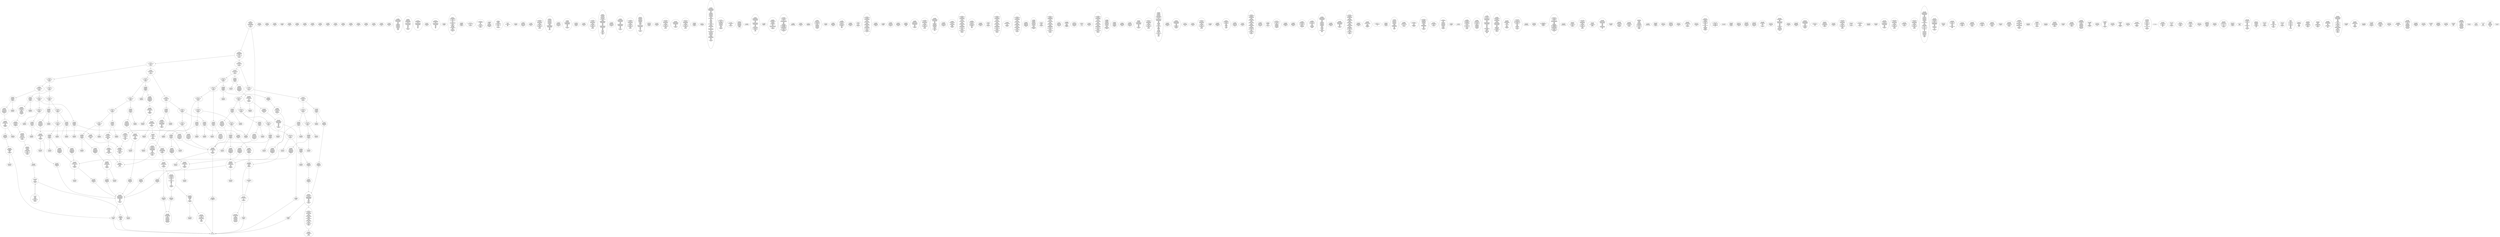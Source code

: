 /* Generated by GvGen v.1.0 (https://www.github.com/stricaud/gvgen) */

digraph G {
compound=true;
   node1 [label="[anywhere]"];
   node2 [label="# 0x0
PUSHX Data
PUSHX Data
MSTORE
PUSHX LogicData
CALLDATASIZE
LT
PUSHX Data
JUMPI
"];
   node3 [label="# 0xd
PUSHX Data
CALLDATALOAD
PUSHX BitData
SHR
PUSHX LogicData
GT
PUSHX Data
JUMPI
"];
   node4 [label="# 0x1e
PUSHX LogicData
GT
PUSHX Data
JUMPI
"];
   node5 [label="# 0x29
PUSHX LogicData
GT
PUSHX Data
JUMPI
"];
   node6 [label="# 0x34
PUSHX LogicData
EQ
PUSHX Data
JUMPI
"];
   node7 [label="# 0x3f
PUSHX LogicData
EQ
PUSHX Data
JUMPI
"];
   node8 [label="# 0x4a
PUSHX LogicData
EQ
PUSHX Data
JUMPI
"];
   node9 [label="# 0x55
PUSHX LogicData
EQ
PUSHX Data
JUMPI
"];
   node10 [label="# 0x60
PUSHX Data
REVERT
"];
   node11 [label="# 0x64
JUMPDEST
PUSHX LogicData
EQ
PUSHX Data
JUMPI
"];
   node12 [label="# 0x70
PUSHX LogicData
EQ
PUSHX Data
JUMPI
"];
   node13 [label="# 0x7b
PUSHX LogicData
EQ
PUSHX Data
JUMPI
"];
   node14 [label="# 0x86
PUSHX Data
REVERT
"];
   node15 [label="# 0x8a
JUMPDEST
PUSHX LogicData
GT
PUSHX Data
JUMPI
"];
   node16 [label="# 0x96
PUSHX LogicData
EQ
PUSHX Data
JUMPI
"];
   node17 [label="# 0xa1
PUSHX LogicData
EQ
PUSHX Data
JUMPI
"];
   node18 [label="# 0xac
PUSHX LogicData
EQ
PUSHX Data
JUMPI
"];
   node19 [label="# 0xb7
PUSHX LogicData
EQ
PUSHX Data
JUMPI
"];
   node20 [label="# 0xc2
PUSHX Data
REVERT
"];
   node21 [label="# 0xc6
JUMPDEST
PUSHX LogicData
EQ
PUSHX Data
JUMPI
"];
   node22 [label="# 0xd2
PUSHX LogicData
EQ
PUSHX Data
JUMPI
"];
   node23 [label="# 0xdd
PUSHX LogicData
EQ
PUSHX Data
JUMPI
"];
   node24 [label="# 0xe8
PUSHX Data
REVERT
"];
   node25 [label="# 0xec
JUMPDEST
PUSHX LogicData
GT
PUSHX Data
JUMPI
"];
   node26 [label="# 0xf8
PUSHX LogicData
GT
PUSHX Data
JUMPI
"];
   node27 [label="# 0x103
PUSHX LogicData
EQ
PUSHX Data
JUMPI
"];
   node28 [label="# 0x10e
PUSHX LogicData
EQ
PUSHX Data
JUMPI
"];
   node29 [label="# 0x119
PUSHX LogicData
EQ
PUSHX Data
JUMPI
"];
   node30 [label="# 0x124
PUSHX LogicData
EQ
PUSHX Data
JUMPI
"];
   node31 [label="# 0x12f
PUSHX Data
REVERT
"];
   node32 [label="# 0x133
JUMPDEST
PUSHX LogicData
EQ
PUSHX Data
JUMPI
"];
   node33 [label="# 0x13f
PUSHX LogicData
EQ
PUSHX Data
JUMPI
"];
   node34 [label="# 0x14a
PUSHX LogicData
EQ
PUSHX Data
JUMPI
"];
   node35 [label="# 0x155
PUSHX Data
REVERT
"];
   node36 [label="# 0x159
JUMPDEST
PUSHX LogicData
EQ
PUSHX Data
JUMPI
"];
   node37 [label="# 0x165
PUSHX LogicData
EQ
PUSHX Data
JUMPI
"];
   node38 [label="# 0x170
PUSHX LogicData
EQ
PUSHX Data
JUMPI
"];
   node39 [label="# 0x17b
PUSHX LogicData
EQ
PUSHX Data
JUMPI
"];
   node40 [label="# 0x186
PUSHX LogicData
EQ
PUSHX Data
JUMPI
"];
   node41 [label="# 0x191
PUSHX LogicData
EQ
PUSHX Data
JUMPI
"];
   node42 [label="# 0x19c
JUMPDEST
PUSHX Data
REVERT
"];
   node43 [label="# 0x1a1
JUMPDEST
CALLVALUE
ISZERO
PUSHX Data
JUMPI
"];
   node44 [label="# 0x1a9
PUSHX Data
REVERT
"];
   node45 [label="# 0x1ad
JUMPDEST
PUSHX Data
PUSHX Data
CALLDATASIZE
PUSHX Data
PUSHX Data
JUMP
"];
   node46 [label="# 0x1bc
JUMPDEST
PUSHX Data
JUMP
"];
   node47 [label="# 0x1c1
JUMPDEST
PUSHX MemData
MLOAD
ISZERO
ISZERO
MSTORE
PUSHX ArithData
ADD
"];
   node48 [label="# 0x1cd
JUMPDEST
PUSHX MemData
MLOAD
SUB
RETURN
"];
   node49 [label="# 0x1d6
JUMPDEST
CALLVALUE
ISZERO
PUSHX Data
JUMPI
"];
   node50 [label="# 0x1de
PUSHX Data
REVERT
"];
   node51 [label="# 0x1e2
JUMPDEST
PUSHX Data
PUSHX Data
JUMP
"];
   node52 [label="# 0x1eb
JUMPDEST
PUSHX MemData
MLOAD
PUSHX Data
PUSHX Data
JUMP
"];
   node53 [label="# 0x1f8
JUMPDEST
CALLVALUE
ISZERO
PUSHX Data
JUMPI
"];
   node54 [label="# 0x200
PUSHX Data
REVERT
"];
   node55 [label="# 0x204
JUMPDEST
PUSHX Data
PUSHX Data
CALLDATASIZE
PUSHX Data
PUSHX Data
JUMP
"];
   node56 [label="# 0x213
JUMPDEST
PUSHX Data
JUMP
"];
   node57 [label="# 0x218
JUMPDEST
PUSHX MemData
MLOAD
PUSHX ArithData
PUSHX BitData
PUSHX BitData
SHL
SUB
AND
MSTORE
PUSHX ArithData
ADD
PUSHX Data
JUMP
"];
   node58 [label="# 0x230
JUMPDEST
CALLVALUE
ISZERO
PUSHX Data
JUMPI
"];
   node59 [label="# 0x238
PUSHX Data
REVERT
"];
   node60 [label="# 0x23c
JUMPDEST
PUSHX Data
PUSHX Data
CALLDATASIZE
PUSHX Data
PUSHX Data
JUMP
"];
   node61 [label="# 0x24b
JUMPDEST
PUSHX Data
JUMP
"];
   node62 [label="# 0x250
JUMPDEST
STOP
"];
   node63 [label="# 0x252
JUMPDEST
CALLVALUE
ISZERO
PUSHX Data
JUMPI
"];
   node64 [label="# 0x25a
PUSHX Data
REVERT
"];
   node65 [label="# 0x25e
JUMPDEST
PUSHX StorData
SLOAD
PUSHX StorData
SLOAD
SUB
PUSHX BitData
NOT
ADD
"];
   node66 [label="# 0x26b
JUMPDEST
PUSHX MemData
MLOAD
MSTORE
PUSHX ArithData
ADD
PUSHX Data
JUMP
"];
   node67 [label="# 0x279
JUMPDEST
CALLVALUE
ISZERO
PUSHX Data
JUMPI
"];
   node68 [label="# 0x281
PUSHX Data
REVERT
"];
   node69 [label="# 0x285
JUMPDEST
PUSHX Data
PUSHX Data
CALLDATASIZE
PUSHX Data
PUSHX Data
JUMP
"];
   node70 [label="# 0x294
JUMPDEST
PUSHX Data
JUMP
"];
   node71 [label="# 0x299
JUMPDEST
CALLVALUE
ISZERO
PUSHX Data
JUMPI
"];
   node72 [label="# 0x2a1
PUSHX Data
REVERT
"];
   node73 [label="# 0x2a5
JUMPDEST
PUSHX Data
PUSHX Data
JUMP
"];
   node74 [label="# 0x2ae
JUMPDEST
CALLVALUE
ISZERO
PUSHX Data
JUMPI
"];
   node75 [label="# 0x2b6
PUSHX Data
REVERT
"];
   node76 [label="# 0x2ba
JUMPDEST
PUSHX Data
PUSHX Data
CALLDATASIZE
PUSHX Data
PUSHX Data
JUMP
"];
   node77 [label="# 0x2c9
JUMPDEST
PUSHX Data
JUMP
"];
   node78 [label="# 0x2ce
JUMPDEST
CALLVALUE
ISZERO
PUSHX Data
JUMPI
"];
   node79 [label="# 0x2d6
PUSHX Data
REVERT
"];
   node80 [label="# 0x2da
JUMPDEST
PUSHX Data
PUSHX Data
CALLDATASIZE
PUSHX Data
PUSHX Data
JUMP
"];
   node81 [label="# 0x2e9
JUMPDEST
PUSHX Data
JUMP
"];
   node82 [label="# 0x2ee
JUMPDEST
CALLVALUE
ISZERO
PUSHX Data
JUMPI
"];
   node83 [label="# 0x2f6
PUSHX Data
REVERT
"];
   node84 [label="# 0x2fa
JUMPDEST
PUSHX Data
PUSHX Data
CALLDATASIZE
PUSHX Data
PUSHX Data
JUMP
"];
   node85 [label="# 0x309
JUMPDEST
PUSHX Data
JUMP
"];
   node86 [label="# 0x30e
JUMPDEST
CALLVALUE
ISZERO
PUSHX Data
JUMPI
"];
   node87 [label="# 0x316
PUSHX Data
REVERT
"];
   node88 [label="# 0x31a
JUMPDEST
PUSHX Data
PUSHX Data
CALLDATASIZE
PUSHX Data
PUSHX Data
JUMP
"];
   node89 [label="# 0x329
JUMPDEST
PUSHX Data
JUMP
"];
   node90 [label="# 0x32e
JUMPDEST
CALLVALUE
ISZERO
PUSHX Data
JUMPI
"];
   node91 [label="# 0x336
PUSHX Data
REVERT
"];
   node92 [label="# 0x33a
JUMPDEST
PUSHX Data
PUSHX Data
CALLDATASIZE
PUSHX Data
PUSHX Data
JUMP
"];
   node93 [label="# 0x349
JUMPDEST
PUSHX Data
JUMP
"];
   node94 [label="# 0x34e
JUMPDEST
CALLVALUE
ISZERO
PUSHX Data
JUMPI
"];
   node95 [label="# 0x356
PUSHX Data
REVERT
"];
   node96 [label="# 0x35a
JUMPDEST
PUSHX Data
PUSHX Data
JUMP
"];
   node97 [label="# 0x363
JUMPDEST
CALLVALUE
ISZERO
PUSHX Data
JUMPI
"];
   node98 [label="# 0x36b
PUSHX Data
REVERT
"];
   node99 [label="# 0x36f
JUMPDEST
PUSHX StorData
SLOAD
PUSHX ArithData
PUSHX BitData
PUSHX BitData
SHL
SUB
AND
PUSHX Data
JUMP
"];
   node100 [label="# 0x381
JUMPDEST
CALLVALUE
ISZERO
PUSHX Data
JUMPI
"];
   node101 [label="# 0x389
PUSHX Data
REVERT
"];
   node102 [label="# 0x38d
JUMPDEST
PUSHX Data
PUSHX Data
JUMP
"];
   node103 [label="# 0x396
JUMPDEST
PUSHX Data
PUSHX Data
CALLDATASIZE
PUSHX Data
PUSHX Data
JUMP
"];
   node104 [label="# 0x3a4
JUMPDEST
PUSHX Data
JUMP
"];
   node105 [label="# 0x3a9
JUMPDEST
CALLVALUE
ISZERO
PUSHX Data
JUMPI
"];
   node106 [label="# 0x3b1
PUSHX Data
REVERT
"];
   node107 [label="# 0x3b5
JUMPDEST
PUSHX Data
PUSHX Data
CALLDATASIZE
PUSHX Data
PUSHX Data
JUMP
"];
   node108 [label="# 0x3c4
JUMPDEST
PUSHX Data
JUMP
"];
   node109 [label="# 0x3c9
JUMPDEST
CALLVALUE
ISZERO
PUSHX Data
JUMPI
"];
   node110 [label="# 0x3d1
PUSHX Data
REVERT
"];
   node111 [label="# 0x3d5
JUMPDEST
PUSHX Data
PUSHX Data
CALLDATASIZE
PUSHX Data
PUSHX Data
JUMP
"];
   node112 [label="# 0x3e4
JUMPDEST
PUSHX Data
JUMP
"];
   node113 [label="# 0x3e9
JUMPDEST
CALLVALUE
ISZERO
PUSHX Data
JUMPI
"];
   node114 [label="# 0x3f1
PUSHX Data
REVERT
"];
   node115 [label="# 0x3f5
JUMPDEST
PUSHX StorData
SLOAD
PUSHX Data
PUSHX BitData
AND
JUMP
"];
   node116 [label="# 0x403
JUMPDEST
CALLVALUE
ISZERO
PUSHX Data
JUMPI
"];
   node117 [label="# 0x40b
PUSHX Data
REVERT
"];
   node118 [label="# 0x40f
JUMPDEST
PUSHX Data
PUSHX Data
CALLDATASIZE
PUSHX Data
PUSHX Data
JUMP
"];
   node119 [label="# 0x41e
JUMPDEST
PUSHX Data
JUMP
"];
   node120 [label="# 0x423
JUMPDEST
CALLVALUE
ISZERO
PUSHX Data
JUMPI
"];
   node121 [label="# 0x42b
PUSHX Data
REVERT
"];
   node122 [label="# 0x42f
JUMPDEST
PUSHX Data
PUSHX Data
CALLDATASIZE
PUSHX Data
PUSHX Data
JUMP
"];
   node123 [label="# 0x43e
JUMPDEST
PUSHX Data
JUMP
"];
   node124 [label="# 0x443
JUMPDEST
CALLVALUE
ISZERO
PUSHX Data
JUMPI
"];
   node125 [label="# 0x44b
PUSHX Data
REVERT
"];
   node126 [label="# 0x44f
JUMPDEST
PUSHX Data
PUSHX Data
CALLDATASIZE
PUSHX Data
PUSHX Data
JUMP
"];
   node127 [label="# 0x45e
JUMPDEST
PUSHX Data
JUMP
"];
   node128 [label="# 0x463
JUMPDEST
CALLVALUE
ISZERO
PUSHX Data
JUMPI
"];
   node129 [label="# 0x46b
PUSHX Data
REVERT
"];
   node130 [label="# 0x46f
JUMPDEST
PUSHX Data
PUSHX StorData
SLOAD
JUMP
"];
   node131 [label="# 0x479
JUMPDEST
CALLVALUE
ISZERO
PUSHX Data
JUMPI
"];
   node132 [label="# 0x481
PUSHX Data
REVERT
"];
   node133 [label="# 0x485
JUMPDEST
PUSHX MemData
MLOAD
PUSHX ArithData
ADD
MSTORE
PUSHX Data
MSTORE
PUSHX Data
JUMP
"];
   node134 [label="# 0x49a
JUMPDEST
CALLVALUE
ISZERO
PUSHX Data
JUMPI
"];
   node135 [label="# 0x4a2
PUSHX Data
REVERT
"];
   node136 [label="# 0x4a6
JUMPDEST
PUSHX Data
PUSHX Data
CALLDATASIZE
PUSHX Data
PUSHX Data
JUMP
"];
   node137 [label="# 0x4b5
JUMPDEST
PUSHX Data
JUMP
"];
   node138 [label="# 0x4ba
JUMPDEST
CALLVALUE
ISZERO
PUSHX Data
JUMPI
"];
   node139 [label="# 0x4c2
PUSHX Data
REVERT
"];
   node140 [label="# 0x4c6
JUMPDEST
PUSHX Data
PUSHX Data
CALLDATASIZE
PUSHX Data
PUSHX Data
JUMP
"];
   node141 [label="# 0x4d5
JUMPDEST
PUSHX Data
JUMP
"];
   node142 [label="# 0x4da
JUMPDEST
CALLVALUE
ISZERO
PUSHX Data
JUMPI
"];
   node143 [label="# 0x4e2
PUSHX Data
REVERT
"];
   node144 [label="# 0x4e6
JUMPDEST
PUSHX Data
PUSHX Data
CALLDATASIZE
PUSHX Data
PUSHX Data
JUMP
"];
   node145 [label="# 0x4f5
JUMPDEST
PUSHX ArithData
PUSHX BitData
PUSHX BitData
SHL
SUB
AND
PUSHX Data
MSTORE
PUSHX Data
PUSHX Data
MSTORE
PUSHX Data
SHA3
SLOAD
JUMP
"];
   node146 [label="# 0x510
JUMPDEST
PUSHX Data
PUSHX BitData
PUSHX BitData
SHL
PUSHX ArithData
PUSHX BitData
PUSHX BitData
SHL
SUB
NOT
AND
EQ
PUSHX Data
JUMPI
"];
   node147 [label="# 0x52c
PUSHX BitData
PUSHX BitData
SHL
PUSHX ArithData
PUSHX BitData
PUSHX BitData
SHL
SUB
NOT
AND
EQ
"];
   node148 [label="# 0x541
JUMPDEST
PUSHX Data
JUMPI
"];
   node149 [label="# 0x547
PUSHX BitData
PUSHX BitData
SHL
PUSHX ArithData
PUSHX BitData
PUSHX BitData
SHL
SUB
NOT
AND
EQ
"];
   node150 [label="# 0x55c
JUMPDEST
JUMP
"];
   node151 [label="# 0x562
JUMPDEST
PUSHX Data
PUSHX StorData
SLOAD
PUSHX Data
PUSHX Data
JUMP
"];
   node152 [label="# 0x571
JUMPDEST
PUSHX ArithData
ADD
PUSHX ArithData
DIV
MUL
PUSHX ArithData
ADD
PUSHX MemData
MLOAD
ADD
PUSHX Data
MSTORE
MSTORE
PUSHX ArithData
ADD
SLOAD
PUSHX Data
PUSHX Data
JUMP
"];
   node153 [label="# 0x59d
JUMPDEST
ISZERO
PUSHX Data
JUMPI
"];
   node154 [label="# 0x5a4
PUSHX LogicData
LT
PUSHX Data
JUMPI
"];
   node155 [label="# 0x5ac
PUSHX ArithData
SLOAD
DIV
MUL
MSTORE
PUSHX ArithData
ADD
PUSHX Data
JUMP
"];
   node156 [label="# 0x5bf
JUMPDEST
ADD
PUSHX Data
MSTORE
PUSHX Data
PUSHX Data
SHA3
"];
   node157 [label="# 0x5cd
JUMPDEST
SLOAD
MSTORE
PUSHX ArithData
ADD
PUSHX ArithData
ADD
GT
PUSHX Data
JUMPI
"];
   node158 [label="# 0x5e1
SUB
PUSHX BitData
AND
ADD
"];
   node159 [label="# 0x5ea
JUMPDEST
JUMP
"];
   node160 [label="# 0x5f4
JUMPDEST
PUSHX Data
PUSHX Data
PUSHX Data
JUMP
"];
   node161 [label="# 0x5ff
JUMPDEST
PUSHX Data
JUMPI
"];
   node162 [label="# 0x604
PUSHX MemData
MLOAD
PUSHX BitData
PUSHX BitData
SHL
MSTORE
PUSHX ArithData
ADD
PUSHX MemData
MLOAD
SUB
REVERT
"];
   node163 [label="# 0x61c
JUMPDEST
PUSHX Data
MSTORE
PUSHX Data
PUSHX Data
MSTORE
PUSHX Data
SHA3
SLOAD
PUSHX ArithData
PUSHX BitData
PUSHX BitData
SHL
SUB
AND
JUMP
"];
   node164 [label="# 0x638
JUMPDEST
PUSHX Data
PUSHX Data
PUSHX Data
JUMP
"];
   node165 [label="# 0x643
JUMPDEST
CALLER
PUSHX ArithData
PUSHX BitData
PUSHX BitData
SHL
SUB
AND
EQ
PUSHX Data
JUMPI
"];
   node166 [label="# 0x656
PUSHX Data
CALLER
PUSHX Data
JUMP
"];
   node167 [label="# 0x65f
JUMPDEST
PUSHX Data
JUMPI
"];
   node168 [label="# 0x664
PUSHX MemData
MLOAD
PUSHX BitData
PUSHX BitData
SHL
MSTORE
PUSHX ArithData
ADD
PUSHX MemData
MLOAD
SUB
REVERT
"];
   node169 [label="# 0x67c
JUMPDEST
PUSHX Data
MSTORE
PUSHX Data
PUSHX Data
MSTORE
PUSHX MemData
SHA3
SLOAD
PUSHX ArithData
PUSHX BitData
PUSHX BitData
SHL
SUB
NOT
AND
PUSHX ArithData
PUSHX BitData
PUSHX BitData
SHL
SUB
AND
OR
SSTORE
MLOAD
AND
PUSHX Data
LOGX
JUMP
"];
   node170 [label="# 0x6d8
JUMPDEST
PUSHX Data
PUSHX Data
PUSHX Data
JUMP
"];
   node171 [label="# 0x6e3
JUMPDEST
PUSHX ArithData
PUSHX BitData
PUSHX BitData
SHL
SUB
AND
PUSHX ArithData
PUSHX BitData
PUSHX BitData
SHL
SUB
AND
EQ
PUSHX Data
JUMPI
"];
   node172 [label="# 0x6ff
PUSHX MemData
MLOAD
PUSHX BitData
PUSHX BitData
SHL
MSTORE
PUSHX ArithData
ADD
PUSHX MemData
MLOAD
SUB
REVERT
"];
   node173 [label="# 0x716
JUMPDEST
PUSHX Data
MSTORE
PUSHX Data
PUSHX Data
MSTORE
PUSHX Data
SHA3
SLOAD
CALLER
EQ
PUSHX ArithData
PUSHX BitData
PUSHX BitData
SHL
SUB
AND
EQ
OR
PUSHX Data
JUMPI
"];
   node174 [label="# 0x73d
PUSHX Data
CALLER
PUSHX Data
JUMP
"];
   node175 [label="# 0x746
JUMPDEST
PUSHX Data
JUMPI
"];
   node176 [label="# 0x74b
PUSHX MemData
MLOAD
PUSHX BitData
PUSHX BitData
SHL
MSTORE
PUSHX ArithData
ADD
PUSHX MemData
MLOAD
SUB
REVERT
"];
   node177 [label="# 0x763
JUMPDEST
PUSHX ArithData
PUSHX BitData
PUSHX BitData
SHL
SUB
AND
PUSHX Data
JUMPI
"];
   node178 [label="# 0x772
PUSHX MemData
MLOAD
PUSHX BitData
PUSHX BitData
SHL
MSTORE
PUSHX ArithData
ADD
PUSHX MemData
MLOAD
SUB
REVERT
"];
   node179 [label="# 0x78a
JUMPDEST
ISZERO
PUSHX Data
JUMPI
"];
   node180 [label="# 0x791
PUSHX Data
SSTORE
"];
   node181 [label="# 0x795
JUMPDEST
PUSHX ArithData
PUSHX BitData
PUSHX BitData
SHL
SUB
AND
PUSHX Data
MSTORE
PUSHX Data
PUSHX Data
MSTORE
PUSHX Data
SHA3
SLOAD
PUSHX BitData
NOT
ADD
SSTORE
AND
MSTORE
SHA3
SLOAD
PUSHX ArithData
ADD
SSTORE
TIMESTAMP
PUSHX BitData
SHL
OR
PUSHX BitData
PUSHX BitData
SHL
OR
PUSHX ArithData
MSTORE
PUSHX Data
PUSHX Data
MSTORE
PUSHX Data
SHA3
SSTORE
PUSHX BitData
PUSHX BitData
SHL
AND
SUB
PUSHX Data
JUMPI
"];
   node182 [label="# 0x7f2
PUSHX ArithData
ADD
PUSHX ArithData
MSTORE
PUSHX Data
PUSHX Data
MSTORE
PUSHX Data
SHA3
SLOAD
SUB
PUSHX Data
JUMPI
"];
   node183 [label="# 0x80b
PUSHX StorData
SLOAD
EQ
PUSHX Data
JUMPI
"];
   node184 [label="# 0x814
PUSHX Data
MSTORE
PUSHX Data
PUSHX Data
MSTORE
PUSHX Data
SHA3
SSTORE
"];
   node185 [label="# 0x825
JUMPDEST
"];
   node186 [label="# 0x827
JUMPDEST
PUSHX ArithData
PUSHX BitData
PUSHX BitData
SHL
SUB
AND
PUSHX ArithData
PUSHX BitData
PUSHX BitData
SHL
SUB
AND
PUSHX Data
PUSHX MemData
MLOAD
PUSHX MemData
MLOAD
SUB
LOGX
"];
   node187 [label="# 0x869
JUMPDEST
JUMP
"];
   node188 [label="# 0x871
JUMPDEST
PUSHX Data
PUSHX Data
JUMP
"];
   node189 [label="# 0x879
JUMPDEST
PUSHX MemData
MLOAD
PUSHX Data
CALLER
SELFBALANCE
GAS
CALL
RETURNDATASIZE
PUSHX LogicData
EQ
PUSHX Data
JUMPI
"];
   node190 [label="# 0x89a
PUSHX MemData
MLOAD
PUSHX BitData
NOT
PUSHX ArithData
RETURNDATASIZE
ADD
AND
ADD
PUSHX Data
MSTORE
RETURNDATASIZE
MSTORE
RETURNDATASIZE
PUSHX Data
PUSHX ArithData
ADD
RETURNDATACOPY
PUSHX Data
JUMP
"];
   node191 [label="# 0x8bb
JUMPDEST
PUSHX Data
"];
   node192 [label="# 0x8c0
JUMPDEST
PUSHX Data
JUMPI
"];
   node193 [label="# 0x8ca
PUSHX Data
REVERT
"];
   node194 [label="# 0x8ce
JUMPDEST
JUMP
"];
   node195 [label="# 0x8d1
JUMPDEST
PUSHX Data
PUSHX MemData
MLOAD
PUSHX ArithData
ADD
PUSHX Data
MSTORE
PUSHX Data
MSTORE
PUSHX Data
JUMP
"];
   node196 [label="# 0x8ec
JUMPDEST
JUMP
"];
   node197 [label="# 0x8f1
JUMPDEST
PUSHX Data
PUSHX Data
JUMP
"];
   node198 [label="# 0x8f9
JUMPDEST
PUSHX StorData
SLOAD
PUSHX Data
PUSHX StorData
SLOAD
PUSHX BitData
NOT
ADD
JUMP
"];
   node199 [label="# 0x90a
JUMPDEST
PUSHX Data
PUSHX Data
JUMP
"];
   node200 [label="# 0x914
JUMPDEST
GT
ISZERO
PUSHX Data
JUMPI
"];
   node201 [label="# 0x91b
PUSHX MemData
MLOAD
PUSHX BitData
PUSHX BitData
SHL
MSTORE
PUSHX Data
PUSHX ArithData
ADD
MSTORE
PUSHX Data
PUSHX ArithData
ADD
MSTORE
PUSHX BitData
PUSHX BitData
SHL
PUSHX ArithData
ADD
MSTORE
PUSHX ArithData
ADD
"];
   node202 [label="# 0x953
JUMPDEST
PUSHX MemData
MLOAD
SUB
REVERT
"];
   node203 [label="# 0x95c
JUMPDEST
PUSHX Data
PUSHX Data
JUMP
"];
   node204 [label="# 0x966
JUMPDEST
JUMP
"];
   node205 [label="# 0x96a
JUMPDEST
PUSHX Data
PUSHX Data
PUSHX Data
JUMP
"];
   node206 [label="# 0x975
JUMPDEST
PUSHX Data
PUSHX Data
JUMP
"];
   node207 [label="# 0x97d
JUMPDEST
PUSHX Data
SSTORE
JUMP
"];
   node208 [label="# 0x982
JUMPDEST
PUSHX Data
PUSHX ArithData
PUSHX BitData
PUSHX BitData
SHL
SUB
AND
PUSHX Data
JUMPI
"];
   node209 [label="# 0x993
PUSHX MemData
MLOAD
PUSHX BitData
PUSHX BitData
SHL
MSTORE
PUSHX ArithData
ADD
PUSHX MemData
MLOAD
SUB
REVERT
"];
   node210 [label="# 0x9ab
JUMPDEST
PUSHX ArithData
PUSHX BitData
PUSHX BitData
SHL
SUB
AND
PUSHX Data
MSTORE
PUSHX Data
PUSHX Data
MSTORE
PUSHX Data
SHA3
SLOAD
PUSHX BitData
AND
JUMP
"];
   node211 [label="# 0x9d1
JUMPDEST
PUSHX Data
PUSHX Data
JUMP
"];
   node212 [label="# 0x9d9
JUMPDEST
PUSHX Data
PUSHX Data
PUSHX Data
JUMP
"];
   node213 [label="# 0x9e3
JUMPDEST
JUMP
"];
   node214 [label="# 0x9e5
JUMPDEST
PUSHX Data
PUSHX StorData
SLOAD
PUSHX Data
PUSHX Data
JUMP
"];
   node215 [label="# 0x9f4
JUMPDEST
PUSHX StorData
SLOAD
PUSHX Data
PUSHX BitData
AND
ISZERO
PUSHX Data
JUMPI
"];
   node216 [label="# 0xa03
PUSHX MemData
MLOAD
PUSHX BitData
PUSHX BitData
SHL
MSTORE
PUSHX Data
PUSHX ArithData
ADD
MSTORE
PUSHX Data
PUSHX ArithData
ADD
MSTORE
PUSHX BitData
PUSHX BitData
SHL
PUSHX ArithData
ADD
MSTORE
PUSHX ArithData
ADD
PUSHX Data
JUMP
"];
   node217 [label="# 0xa3a
JUMPDEST
PUSHX StorData
SLOAD
PUSHX Data
PUSHX StorData
SLOAD
PUSHX BitData
NOT
ADD
JUMP
"];
   node218 [label="# 0xa4b
JUMPDEST
PUSHX Data
PUSHX Data
JUMP
"];
   node219 [label="# 0xa55
JUMPDEST
GT
ISZERO
PUSHX Data
JUMPI
"];
   node220 [label="# 0xa5c
PUSHX MemData
MLOAD
PUSHX BitData
PUSHX BitData
SHL
MSTORE
PUSHX Data
PUSHX ArithData
ADD
MSTORE
PUSHX Data
PUSHX ArithData
ADD
MSTORE
PUSHX BitData
PUSHX BitData
SHL
PUSHX ArithData
ADD
MSTORE
PUSHX ArithData
ADD
PUSHX Data
JUMP
"];
   node221 [label="# 0xa98
JUMPDEST
PUSHX LogicData
GT
ISZERO
PUSHX Data
JUMPI
"];
   node222 [label="# 0xaa2
PUSHX MemData
MLOAD
PUSHX BitData
PUSHX BitData
SHL
MSTORE
PUSHX Data
PUSHX ArithData
ADD
MSTORE
PUSHX Data
PUSHX ArithData
ADD
MSTORE
PUSHX Data
PUSHX ArithData
ADD
MSTORE
PUSHX ArithData
ADD
PUSHX Data
JUMP
"];
   node223 [label="# 0xae9
JUMPDEST
PUSHX Data
PUSHX Data
PUSHX Data
PUSHX Data
JUMP
"];
   node224 [label="# 0xaf5
JUMPDEST
CALLER
PUSHX Data
MSTORE
PUSHX Data
PUSHX Data
MSTORE
PUSHX Data
SHA3
SLOAD
PUSHX Data
PUSHX Data
JUMP
"];
   node225 [label="# 0xb10
JUMPDEST
GT
ISZERO
PUSHX Data
JUMPI
"];
   node226 [label="# 0xb17
PUSHX MemData
MLOAD
PUSHX BitData
PUSHX BitData
SHL
MSTORE
PUSHX Data
PUSHX ArithData
ADD
MSTORE
PUSHX Data
PUSHX ArithData
ADD
MSTORE
PUSHX BitData
PUSHX BitData
SHL
PUSHX ArithData
ADD
MSTORE
PUSHX ArithData
ADD
PUSHX Data
JUMP
"];
   node227 [label="# 0xb57
JUMPDEST
PUSHX Data
PUSHX Data
PUSHX Data
JUMP
"];
   node228 [label="# 0xb63
JUMPDEST
TIMESTAMP
GT
ISZERO
ISZERO
PUSHX Data
JUMPI
"];
   node229 [label="# 0xb70
PUSHX Data
PUSHX Data
TIMESTAMP
PUSHX Data
JUMP
"];
   node230 [label="# 0xb7c
JUMPDEST
LT
ISZERO
"];
   node231 [label="# 0xb80
JUMPDEST
PUSHX Data
JUMPI
"];
   node232 [label="# 0xb85
PUSHX MemData
MLOAD
PUSHX BitData
PUSHX BitData
SHL
MSTORE
PUSHX Data
PUSHX ArithData
ADD
MSTORE
PUSHX Data
PUSHX ArithData
ADD
MSTORE
PUSHX BitData
PUSHX BitData
SHL
PUSHX ArithData
ADD
MSTORE
PUSHX ArithData
ADD
PUSHX Data
JUMP
"];
   node233 [label="# 0xbbd
JUMPDEST
CALLER
PUSHX Data
MSTORE
PUSHX Data
PUSHX Data
MSTORE
PUSHX Data
SHA3
SLOAD
PUSHX Data
PUSHX Data
JUMP
"];
   node234 [label="# 0xbdc
JUMPDEST
SSTORE
PUSHX Data
CALLER
PUSHX Data
JUMP
"];
   node235 [label="# 0xbec
JUMPDEST
PUSHX Data
PUSHX Data
JUMP
"];
   node236 [label="# 0xbf4
JUMPDEST
PUSHX Data
PUSHX Data
PUSHX Data
JUMP
"];
   node237 [label="# 0xc00
JUMPDEST
CALLER
PUSHX ArithData
PUSHX BitData
PUSHX BitData
SHL
SUB
AND
SUB
PUSHX Data
JUMPI
"];
   node238 [label="# 0xc11
PUSHX MemData
MLOAD
PUSHX BitData
PUSHX BitData
SHL
MSTORE
PUSHX ArithData
ADD
PUSHX MemData
MLOAD
SUB
REVERT
"];
   node239 [label="# 0xc29
JUMPDEST
CALLER
PUSHX Data
MSTORE
PUSHX Data
PUSHX ArithData
MSTORE
PUSHX MemData
SHA3
PUSHX ArithData
PUSHX BitData
PUSHX BitData
SHL
SUB
AND
MSTORE
MSTORE
SHA3
SLOAD
PUSHX BitData
NOT
AND
ISZERO
ISZERO
OR
SSTORE
MLOAD
MSTORE
PUSHX Data
ADD
PUSHX MemData
MLOAD
SUB
LOGX
JUMP
"];
   node240 [label="# 0xc95
JUMPDEST
PUSHX Data
PUSHX Data
JUMP
"];
   node241 [label="# 0xca0
JUMPDEST
PUSHX ArithData
PUSHX BitData
PUSHX BitData
SHL
SUB
AND
EXTCODESIZE
ISZERO
PUSHX Data
JUMPI
"];
   node242 [label="# 0xcb1
PUSHX Data
PUSHX Data
JUMP
"];
   node243 [label="# 0xcbc
JUMPDEST
PUSHX Data
JUMPI
"];
   node244 [label="# 0xcc1
PUSHX MemData
MLOAD
PUSHX BitData
PUSHX BitData
SHL
MSTORE
PUSHX ArithData
ADD
PUSHX MemData
MLOAD
SUB
REVERT
"];
   node245 [label="# 0xcd9
JUMPDEST
JUMP
"];
   node246 [label="# 0xcdf
JUMPDEST
PUSHX Data
PUSHX Data
JUMP
"];
   node247 [label="# 0xce7
JUMPDEST
PUSHX StorData
SLOAD
PUSHX BitData
NOT
AND
ISZERO
ISZERO
OR
SSTORE
JUMP
"];
   node248 [label="# 0xcfa
JUMPDEST
PUSHX Data
PUSHX Data
PUSHX Data
JUMP
"];
   node249 [label="# 0xd05
JUMPDEST
PUSHX Data
JUMPI
"];
   node250 [label="# 0xd0a
PUSHX MemData
MLOAD
PUSHX BitData
PUSHX BitData
SHL
MSTORE
PUSHX Data
PUSHX ArithData
ADD
MSTORE
PUSHX Data
PUSHX ArithData
ADD
MSTORE
PUSHX Data
PUSHX ArithData
ADD
MSTORE
PUSHX BitData
PUSHX BitData
SHL
PUSHX ArithData
ADD
MSTORE
PUSHX ArithData
ADD
PUSHX Data
JUMP
"];
   node251 [label="# 0xd69
JUMPDEST
PUSHX Data
PUSHX Data
PUSHX Data
JUMP
"];
   node252 [label="# 0xd73
JUMPDEST
MLOAD
GT
PUSHX Data
JUMPI
"];
   node253 [label="# 0xd7a
PUSHX MemData
MLOAD
PUSHX ArithData
ADD
PUSHX Data
MSTORE
PUSHX Data
MSTORE
PUSHX Data
JUMP
"];
   node254 [label="# 0xd8e
JUMPDEST
PUSHX Data
PUSHX Data
JUMP
"];
   node255 [label="# 0xd96
JUMPDEST
PUSHX Data
PUSHX Data
JUMP
"];
   node256 [label="# 0xd9f
JUMPDEST
PUSHX MemData
MLOAD
PUSHX ArithData
ADD
PUSHX Data
PUSHX Data
JUMP
"];
   node257 [label="# 0xdb0
JUMPDEST
PUSHX MemData
MLOAD
PUSHX ArithData
SUB
SUB
MSTORE
PUSHX Data
MSTORE
JUMP
"];
   node258 [label="# 0xdc5
JUMPDEST
PUSHX ArithData
PUSHX BitData
PUSHX BitData
SHL
SUB
AND
PUSHX Data
MSTORE
PUSHX Data
PUSHX Data
MSTORE
PUSHX Data
SHA3
AND
MSTORE
MSTORE
SHA3
SLOAD
PUSHX BitData
AND
JUMP
"];
   node259 [label="# 0xdf3
JUMPDEST
PUSHX Data
PUSHX Data
JUMP
"];
   node260 [label="# 0xdfb
JUMPDEST
PUSHX ArithData
PUSHX BitData
PUSHX BitData
SHL
SUB
AND
PUSHX Data
JUMPI
"];
   node261 [label="# 0xe0a
PUSHX MemData
MLOAD
PUSHX BitData
PUSHX BitData
SHL
MSTORE
PUSHX Data
PUSHX ArithData
ADD
MSTORE
PUSHX Data
PUSHX ArithData
ADD
MSTORE
PUSHX Data
PUSHX ArithData
ADD
MSTORE
PUSHX BitData
PUSHX BitData
SHL
PUSHX ArithData
ADD
MSTORE
PUSHX ArithData
ADD
PUSHX Data
JUMP
"];
   node262 [label="# 0xe60
JUMPDEST
PUSHX Data
PUSHX Data
JUMP
"];
   node263 [label="# 0xe69
JUMPDEST
PUSHX Data
PUSHX LogicData
GT
ISZERO
ISZERO
PUSHX Data
JUMPI
"];
   node264 [label="# 0xe77
PUSHX StorData
SLOAD
LT
"];
   node265 [label="# 0xe7d
JUMPDEST
ISZERO
PUSHX Data
JUMPI
"];
   node266 [label="# 0xe84
PUSHX Data
MSTORE
PUSHX Data
PUSHX Data
MSTORE
PUSHX Data
SHA3
SLOAD
PUSHX BitData
PUSHX BitData
SHL
AND
ISZERO
JUMP
"];
   node267 [label="# 0xe9e
JUMPDEST
PUSHX Data
PUSHX LogicData
GT
PUSHX Data
JUMPI
"];
   node268 [label="# 0xeaa
PUSHX StorData
SLOAD
LT
ISZERO
PUSHX Data
JUMPI
"];
   node269 [label="# 0xeb4
PUSHX ArithData
MSTORE
PUSHX Data
PUSHX Data
MSTORE
PUSHX Data
SHA3
SLOAD
PUSHX BitData
PUSHX BitData
SHL
AND
SUB
PUSHX Data
JUMPI
"];
   node270 [label="# 0xed1
JUMPDEST
PUSHX ArithData
SUB
PUSHX Data
JUMPI
"];
   node271 [label="# 0xeda
PUSHX BitData
NOT
ADD
PUSHX Data
MSTORE
PUSHX Data
PUSHX Data
MSTORE
PUSHX Data
SHA3
SLOAD
PUSHX Data
JUMP
"];
   node272 [label="# 0xef2
JUMPDEST
JUMP
"];
   node273 [label="# 0xef9
JUMPDEST
"];
   node274 [label="# 0xefb
JUMPDEST
PUSHX MemData
MLOAD
PUSHX BitData
PUSHX BitData
SHL
MSTORE
PUSHX ArithData
ADD
PUSHX MemData
MLOAD
SUB
REVERT
"];
   node275 [label="# 0xf14
JUMPDEST
PUSHX StorData
SLOAD
PUSHX ArithData
PUSHX BitData
PUSHX BitData
SHL
SUB
AND
CALLER
EQ
PUSHX Data
JUMPI
"];
   node276 [label="# 0xf27
PUSHX MemData
MLOAD
PUSHX BitData
PUSHX BitData
SHL
MSTORE
PUSHX Data
PUSHX ArithData
ADD
MSTORE
PUSHX ArithData
ADD
MSTORE
PUSHX Data
PUSHX ArithData
ADD
MSTORE
PUSHX ArithData
ADD
PUSHX Data
JUMP
"];
   node277 [label="# 0xf6e
JUMPDEST
PUSHX Data
PUSHX MemData
MLOAD
PUSHX ArithData
ADD
PUSHX Data
MSTORE
PUSHX Data
MSTORE
PUSHX Data
JUMP
"];
   node278 [label="# 0xf88
JUMPDEST
PUSHX StorData
SLOAD
PUSHX ArithData
PUSHX BitData
PUSHX BitData
SHL
SUB
AND
PUSHX ArithData
PUSHX BitData
PUSHX BitData
SHL
SUB
NOT
AND
OR
SSTORE
PUSHX MemData
MLOAD
AND
PUSHX Data
PUSHX Data
LOGX
JUMP
"];
   node279 [label="# 0xfda
JUMPDEST
PUSHX MemData
MLOAD
PUSHX BitData
PUSHX BitData
SHL
MSTORE
PUSHX Data
PUSHX ArithData
PUSHX BitData
PUSHX BitData
SHL
SUB
AND
PUSHX Data
PUSHX Data
CALLER
PUSHX ArithData
ADD
PUSHX Data
JUMP
"];
   node280 [label="# 0x100f
JUMPDEST
PUSHX Data
PUSHX MemData
MLOAD
SUB
PUSHX Data
GAS
CALL
ISZERO
PUSHX Data
JUMPI
"];
   node281 [label="# 0x1028
PUSHX MemData
MLOAD
PUSHX ArithData
RETURNDATASIZE
ADD
PUSHX BitData
NOT
AND
ADD
MSTORE
PUSHX Data
ADD
PUSHX Data
JUMP
"];
   node282 [label="# 0x1047
JUMPDEST
PUSHX Data
"];
   node283 [label="# 0x104a
JUMPDEST
PUSHX Data
JUMPI
"];
   node284 [label="# 0x104f
RETURNDATASIZE
ISZERO
PUSHX Data
JUMPI
"];
   node285 [label="# 0x1057
PUSHX MemData
MLOAD
PUSHX BitData
NOT
PUSHX ArithData
RETURNDATASIZE
ADD
AND
ADD
PUSHX Data
MSTORE
RETURNDATASIZE
MSTORE
RETURNDATASIZE
PUSHX Data
PUSHX ArithData
ADD
RETURNDATACOPY
PUSHX Data
JUMP
"];
   node286 [label="# 0x1078
JUMPDEST
PUSHX Data
"];
   node287 [label="# 0x107d
JUMPDEST
MLOAD
PUSHX ArithData
SUB
PUSHX Data
JUMPI
"];
   node288 [label="# 0x1088
PUSHX MemData
MLOAD
PUSHX BitData
PUSHX BitData
SHL
MSTORE
PUSHX ArithData
ADD
PUSHX MemData
MLOAD
SUB
REVERT
"];
   node289 [label="# 0x10a0
JUMPDEST
MLOAD
PUSHX ArithData
ADD
REVERT
"];
   node290 [label="# 0x10a8
JUMPDEST
PUSHX ArithData
PUSHX BitData
PUSHX BitData
SHL
SUB
NOT
AND
PUSHX BitData
PUSHX BitData
SHL
EQ
"];
   node291 [label="# 0x10be
JUMPDEST
JUMP
"];
   node292 [label="# 0x10c6
JUMPDEST
PUSHX Data
PUSHX StorData
SLOAD
PUSHX Data
PUSHX Data
JUMP
"];
   node293 [label="# 0x10d5
JUMPDEST
PUSHX Data
PUSHX ArithData
SUB
PUSHX Data
JUMPI
"];
   node294 [label="# 0x10e0
PUSHX Data
MLOAD
ADD
MSTORE
PUSHX Data
MSTORE
PUSHX BitData
PUSHX BitData
SHL
PUSHX ArithData
ADD
MSTORE
JUMP
"];
   node295 [label="# 0x10fc
JUMPDEST
PUSHX Data
"];
   node296 [label="# 0x1100
JUMPDEST
ISZERO
PUSHX Data
JUMPI
"];
   node297 [label="# 0x1107
PUSHX Data
PUSHX Data
JUMP
"];
   node298 [label="# 0x1110
JUMPDEST
PUSHX Data
PUSHX Data
PUSHX Data
JUMP
"];
   node299 [label="# 0x111f
JUMPDEST
PUSHX Data
JUMP
"];
   node300 [label="# 0x1126
JUMPDEST
PUSHX Data
PUSHX LogicData
GT
ISZERO
PUSHX Data
JUMPI
"];
   node301 [label="# 0x113a
PUSHX Data
PUSHX Data
JUMP
"];
   node302 [label="# 0x1141
JUMPDEST
PUSHX MemData
MLOAD
MSTORE
PUSHX ArithData
ADD
PUSHX BitData
NOT
AND
PUSHX ArithData
ADD
ADD
PUSHX Data
MSTORE
ISZERO
PUSHX Data
JUMPI
"];
   node303 [label="# 0x115f
PUSHX ArithData
ADD
CALLDATASIZE
CALLDATACOPY
ADD
"];
   node304 [label="# 0x116b
JUMPDEST
"];
   node305 [label="# 0x116f
JUMPDEST
ISZERO
PUSHX Data
JUMPI
"];
   node306 [label="# 0x1176
PUSHX Data
PUSHX Data
PUSHX Data
JUMP
"];
   node307 [label="# 0x1180
JUMPDEST
PUSHX Data
PUSHX Data
PUSHX Data
JUMP
"];
   node308 [label="# 0x118d
JUMPDEST
PUSHX Data
PUSHX Data
PUSHX Data
JUMP
"];
   node309 [label="# 0x1198
JUMPDEST
PUSHX BitData
SHL
MLOAD
LT
PUSHX Data
JUMPI
"];
   node310 [label="# 0x11a6
PUSHX Data
PUSHX Data
JUMP
"];
   node311 [label="# 0x11ad
JUMPDEST
PUSHX ArithData
ADD
ADD
PUSHX ArithData
PUSHX BitData
PUSHX BitData
SHL
SUB
NOT
AND
PUSHX BitData
BYTE
MSTORE8
PUSHX Data
PUSHX Data
PUSHX Data
JUMP
"];
   node312 [label="# 0x11cf
JUMPDEST
PUSHX Data
JUMP
"];
   node313 [label="# 0x11d6
JUMPDEST
PUSHX Data
PUSHX Data
JUMP
"];
   node314 [label="# 0x11e0
JUMPDEST
PUSHX ArithData
PUSHX BitData
PUSHX BitData
SHL
SUB
AND
EXTCODESIZE
ISZERO
PUSHX Data
JUMPI
"];
   node315 [label="# 0x11f1
PUSHX StorData
SLOAD
SUB
"];
   node316 [label="# 0x11f7
JUMPDEST
PUSHX Data
PUSHX Data
PUSHX ArithData
ADD
PUSHX Data
JUMP
"];
   node317 [label="# 0x120a
JUMPDEST
PUSHX Data
JUMPI
"];
   node318 [label="# 0x120f
PUSHX MemData
MLOAD
PUSHX BitData
PUSHX BitData
SHL
MSTORE
PUSHX ArithData
ADD
PUSHX MemData
MLOAD
SUB
REVERT
"];
   node319 [label="# 0x1227
JUMPDEST
LT
PUSHX Data
JUMPI
"];
   node320 [label="# 0x122f
PUSHX StorData
SLOAD
EQ
PUSHX Data
JUMPI
"];
   node321 [label="# 0x1238
PUSHX Data
REVERT
"];
   node322 [label="# 0x123c
JUMPDEST
JUMP
"];
   node323 [label="# 0x1243
JUMPDEST
PUSHX StorData
SLOAD
PUSHX ArithData
PUSHX BitData
PUSHX BitData
SHL
SUB
AND
PUSHX Data
JUMPI
"];
   node324 [label="# 0x1255
PUSHX MemData
MLOAD
PUSHX BitData
PUSHX BitData
SHL
MSTORE
PUSHX ArithData
ADD
PUSHX MemData
MLOAD
SUB
REVERT
"];
   node325 [label="# 0x126c
JUMPDEST
PUSHX ArithData
SUB
PUSHX Data
JUMPI
"];
   node326 [label="# 0x1275
PUSHX MemData
MLOAD
PUSHX BitData
PUSHX BitData
SHL
MSTORE
PUSHX ArithData
ADD
PUSHX MemData
MLOAD
SUB
REVERT
"];
   node327 [label="# 0x128d
JUMPDEST
PUSHX ArithData
PUSHX BitData
PUSHX BitData
SHL
SUB
AND
PUSHX Data
MSTORE
PUSHX Data
PUSHX Data
MSTORE
PUSHX Data
SHA3
SLOAD
PUSHX ArithData
MUL
ADD
SSTORE
TIMESTAMP
PUSHX BitData
SHL
PUSHX LogicData
EQ
PUSHX BitData
SHL
OR
OR
PUSHX Data
MSTORE
PUSHX Data
PUSHX Data
MSTORE
PUSHX Data
SHA3
SSTORE
ADD
"];
   node328 [label="# 0x12d7
JUMPDEST
PUSHX MemData
MLOAD
PUSHX ArithData
ADD
PUSHX ArithData
PUSHX BitData
PUSHX BitData
SHL
SUB
AND
PUSHX Data
PUSHX Data
LOGX
LT
PUSHX Data
JUMPI
"];
   node329 [label="# 0x131b
PUSHX Data
SSTORE
JUMP
"];
   node330 [label="# 0x1323
JUMPDEST
PUSHX ArithData
PUSHX BitData
PUSHX BitData
SHL
SUB
NOT
AND
EQ
PUSHX Data
JUMPI
"];
   node331 [label="# 0x1335
PUSHX Data
REVERT
"];
   node332 [label="# 0x1339
JUMPDEST
PUSHX Data
PUSHX LogicData
SUB
SLT
ISZERO
PUSHX Data
JUMPI
"];
   node333 [label="# 0x1347
PUSHX Data
REVERT
"];
   node334 [label="# 0x134b
JUMPDEST
CALLDATALOAD
PUSHX Data
PUSHX Data
JUMP
"];
   node335 [label="# 0x1356
JUMPDEST
PUSHX Data
"];
   node336 [label="# 0x1359
JUMPDEST
LT
ISZERO
PUSHX Data
JUMPI
"];
   node337 [label="# 0x1362
ADD
MLOAD
ADD
MSTORE
PUSHX ArithData
ADD
PUSHX Data
JUMP
"];
   node338 [label="# 0x1371
JUMPDEST
PUSHX Data
ADD
MSTORE
JUMP
"];
   node339 [label="# 0x137a
JUMPDEST
PUSHX Data
MLOAD
MSTORE
PUSHX Data
PUSHX ArithData
ADD
PUSHX ArithData
ADD
PUSHX Data
JUMP
"];
   node340 [label="# 0x1392
JUMPDEST
PUSHX ArithData
ADD
PUSHX BitData
NOT
AND
ADD
PUSHX ArithData
ADD
JUMP
"];
   node341 [label="# 0x13a6
JUMPDEST
PUSHX Data
MSTORE
PUSHX Data
PUSHX Data
PUSHX ArithData
ADD
PUSHX Data
JUMP
"];
   node342 [label="# 0x13b9
JUMPDEST
PUSHX Data
PUSHX LogicData
SUB
SLT
ISZERO
PUSHX Data
JUMPI
"];
   node343 [label="# 0x13c7
PUSHX Data
REVERT
"];
   node344 [label="# 0x13cb
JUMPDEST
CALLDATALOAD
JUMP
"];
   node345 [label="# 0x13d2
JUMPDEST
CALLDATALOAD
PUSHX ArithData
PUSHX BitData
PUSHX BitData
SHL
SUB
AND
EQ
PUSHX Data
JUMPI
"];
   node346 [label="# 0x13e5
PUSHX Data
REVERT
"];
   node347 [label="# 0x13e9
JUMPDEST
JUMP
"];
   node348 [label="# 0x13ee
JUMPDEST
PUSHX Data
PUSHX LogicData
SUB
SLT
ISZERO
PUSHX Data
JUMPI
"];
   node349 [label="# 0x13fd
PUSHX Data
REVERT
"];
   node350 [label="# 0x1401
JUMPDEST
PUSHX Data
PUSHX Data
JUMP
"];
   node351 [label="# 0x140a
JUMPDEST
PUSHX ArithData
ADD
CALLDATALOAD
JUMP
"];
   node352 [label="# 0x1418
JUMPDEST
PUSHX Data
PUSHX Data
PUSHX LogicData
SUB
SLT
ISZERO
PUSHX Data
JUMPI
"];
   node353 [label="# 0x1429
PUSHX Data
REVERT
"];
   node354 [label="# 0x142d
JUMPDEST
PUSHX Data
PUSHX Data
JUMP
"];
   node355 [label="# 0x1436
JUMPDEST
PUSHX Data
PUSHX ArithData
ADD
PUSHX Data
JUMP
"];
   node356 [label="# 0x1444
JUMPDEST
PUSHX ArithData
ADD
CALLDATALOAD
JUMP
"];
   node357 [label="# 0x1454
JUMPDEST
PUSHX Data
PUSHX LogicData
SUB
SLT
ISZERO
PUSHX Data
JUMPI
"];
   node358 [label="# 0x1462
PUSHX Data
REVERT
"];
   node359 [label="# 0x1466
JUMPDEST
PUSHX Data
PUSHX Data
JUMP
"];
   node360 [label="# 0x146f
JUMPDEST
PUSHX BitData
PUSHX BitData
SHL
PUSHX Data
MSTORE
PUSHX Data
PUSHX Data
MSTORE
PUSHX Data
PUSHX Data
REVERT
"];
   node361 [label="# 0x1485
JUMPDEST
PUSHX Data
PUSHX LogicData
GT
ISZERO
PUSHX Data
JUMPI
"];
   node362 [label="# 0x1499
PUSHX Data
PUSHX Data
JUMP
"];
   node363 [label="# 0x14a0
JUMPDEST
PUSHX MemData
MLOAD
PUSHX ArithData
ADD
PUSHX BitData
NOT
AND
PUSHX ArithData
ADD
AND
ADD
GT
LT
OR
ISZERO
PUSHX Data
JUMPI
"];
   node364 [label="# 0x14c1
PUSHX Data
PUSHX Data
JUMP
"];
   node365 [label="# 0x14c8
JUMPDEST
PUSHX Data
MSTORE
MSTORE
ADD
GT
ISZERO
PUSHX Data
JUMPI
"];
   node366 [label="# 0x14dd
PUSHX Data
REVERT
"];
   node367 [label="# 0x14e1
JUMPDEST
PUSHX ArithData
ADD
CALLDATACOPY
PUSHX Data
PUSHX ArithData
ADD
ADD
MSTORE
JUMP
"];
   node368 [label="# 0x14fb
JUMPDEST
PUSHX Data
PUSHX LogicData
SUB
SLT
ISZERO
PUSHX Data
JUMPI
"];
   node369 [label="# 0x1509
PUSHX Data
REVERT
"];
   node370 [label="# 0x150d
JUMPDEST
CALLDATALOAD
PUSHX LogicData
GT
ISZERO
PUSHX Data
JUMPI
"];
   node371 [label="# 0x1520
PUSHX Data
REVERT
"];
   node372 [label="# 0x1524
JUMPDEST
ADD
PUSHX ArithData
ADD
SGT
PUSHX Data
JUMPI
"];
   node373 [label="# 0x1531
PUSHX Data
REVERT
"];
   node374 [label="# 0x1535
JUMPDEST
PUSHX Data
CALLDATALOAD
PUSHX ArithData
ADD
PUSHX Data
JUMP
"];
   node375 [label="# 0x1544
JUMPDEST
CALLDATALOAD
ISZERO
ISZERO
EQ
PUSHX Data
JUMPI
"];
   node376 [label="# 0x1550
PUSHX Data
REVERT
"];
   node377 [label="# 0x1554
JUMPDEST
PUSHX Data
PUSHX LogicData
SUB
SLT
ISZERO
PUSHX Data
JUMPI
"];
   node378 [label="# 0x1563
PUSHX Data
REVERT
"];
   node379 [label="# 0x1567
JUMPDEST
PUSHX Data
PUSHX Data
JUMP
"];
   node380 [label="# 0x1570
JUMPDEST
PUSHX Data
PUSHX ArithData
ADD
PUSHX Data
JUMP
"];
   node381 [label="# 0x157e
JUMPDEST
JUMP
"];
   node382 [label="# 0x1587
JUMPDEST
PUSHX Data
PUSHX Data
PUSHX LogicData
SUB
SLT
ISZERO
PUSHX Data
JUMPI
"];
   node383 [label="# 0x1599
PUSHX Data
REVERT
"];
   node384 [label="# 0x159d
JUMPDEST
PUSHX Data
PUSHX Data
JUMP
"];
   node385 [label="# 0x15a6
JUMPDEST
PUSHX Data
PUSHX ArithData
ADD
PUSHX Data
JUMP
"];
   node386 [label="# 0x15b4
JUMPDEST
PUSHX ArithData
ADD
CALLDATALOAD
PUSHX ArithData
ADD
CALLDATALOAD
PUSHX LogicData
GT
ISZERO
PUSHX Data
JUMPI
"];
   node387 [label="# 0x15d3
PUSHX Data
REVERT
"];
   node388 [label="# 0x15d7
JUMPDEST
ADD
PUSHX ArithData
ADD
SGT
PUSHX Data
JUMPI
"];
   node389 [label="# 0x15e4
PUSHX Data
REVERT
"];
   node390 [label="# 0x15e8
JUMPDEST
PUSHX Data
CALLDATALOAD
PUSHX ArithData
ADD
PUSHX Data
JUMP
"];
   node391 [label="# 0x15f7
JUMPDEST
JUMP
"];
   node392 [label="# 0x1603
JUMPDEST
PUSHX Data
PUSHX LogicData
SUB
SLT
ISZERO
PUSHX Data
JUMPI
"];
   node393 [label="# 0x1611
PUSHX Data
REVERT
"];
   node394 [label="# 0x1615
JUMPDEST
PUSHX Data
PUSHX Data
JUMP
"];
   node395 [label="# 0x161e
JUMPDEST
PUSHX Data
PUSHX LogicData
SUB
SLT
ISZERO
PUSHX Data
JUMPI
"];
   node396 [label="# 0x162d
PUSHX Data
REVERT
"];
   node397 [label="# 0x1631
JUMPDEST
PUSHX Data
PUSHX Data
JUMP
"];
   node398 [label="# 0x163a
JUMPDEST
PUSHX Data
PUSHX ArithData
ADD
PUSHX Data
JUMP
"];
   node399 [label="# 0x1648
JUMPDEST
PUSHX BitData
SHR
AND
PUSHX Data
JUMPI
"];
   node400 [label="# 0x1656
PUSHX BitData
AND
"];
   node401 [label="# 0x165c
JUMPDEST
PUSHX LogicData
LT
SUB
PUSHX Data
JUMPI
"];
   node402 [label="# 0x1667
PUSHX BitData
PUSHX BitData
SHL
PUSHX Data
MSTORE
PUSHX Data
PUSHX Data
MSTORE
PUSHX Data
PUSHX Data
REVERT
"];
   node403 [label="# 0x167c
JUMPDEST
JUMP
"];
   node404 [label="# 0x1682
JUMPDEST
PUSHX BitData
PUSHX BitData
SHL
PUSHX Data
MSTORE
PUSHX Data
PUSHX Data
MSTORE
PUSHX Data
PUSHX Data
REVERT
"];
   node405 [label="# 0x1698
JUMPDEST
ADD
GT
ISZERO
PUSHX Data
JUMPI
"];
   node406 [label="# 0x16a4
PUSHX Data
PUSHX Data
JUMP
"];
   node407 [label="# 0x16ab
JUMPDEST
MUL
ISZERO
DIV
EQ
OR
PUSHX Data
JUMPI
"];
   node408 [label="# 0x16bb
PUSHX Data
PUSHX Data
JUMP
"];
   node409 [label="# 0x16c2
JUMPDEST
SUB
GT
ISZERO
PUSHX Data
JUMPI
"];
   node410 [label="# 0x16ce
PUSHX Data
PUSHX Data
JUMP
"];
   node411 [label="# 0x16d5
JUMPDEST
PUSHX LogicData
GT
ISZERO
PUSHX Data
JUMPI
"];
   node412 [label="# 0x16df
PUSHX Data
MSTORE
PUSHX Data
SHA3
PUSHX ArithData
ADD
PUSHX BitData
SHR
ADD
PUSHX LogicData
LT
ISZERO
PUSHX Data
JUMPI
"];
   node413 [label="# 0x16fa
"];
   node414 [label="# 0x16fc
JUMPDEST
PUSHX ArithData
ADD
PUSHX BitData
SHR
ADD
"];
   node415 [label="# 0x1708
JUMPDEST
LT
ISZERO
PUSHX Data
JUMPI
"];
   node416 [label="# 0x1711
SSTORE
PUSHX ArithData
ADD
PUSHX Data
JUMP
"];
   node417 [label="# 0x171b
JUMPDEST
MLOAD
PUSHX LogicData
GT
ISZERO
PUSHX Data
JUMPI
"];
   node418 [label="# 0x172e
PUSHX Data
PUSHX Data
JUMP
"];
   node419 [label="# 0x1735
JUMPDEST
PUSHX Data
PUSHX Data
SLOAD
PUSHX Data
JUMP
"];
   node420 [label="# 0x1743
JUMPDEST
PUSHX Data
JUMP
"];
   node421 [label="# 0x1749
JUMPDEST
PUSHX Data
PUSHX LogicData
GT
PUSHX LogicData
EQ
PUSHX Data
JUMPI
"];
   node422 [label="# 0x1759
PUSHX Data
ISZERO
PUSHX Data
JUMPI
"];
   node423 [label="# 0x1761
ADD
MLOAD
"];
   node424 [label="# 0x1766
JUMPDEST
PUSHX BitData
NOT
PUSHX BitData
SHL
SHR
NOT
AND
PUSHX BitData
SHL
OR
SSTORE
PUSHX Data
JUMP
"];
   node425 [label="# 0x177e
JUMPDEST
PUSHX Data
MSTORE
PUSHX Data
SHA3
PUSHX BitData
NOT
AND
"];
   node426 [label="# 0x178e
JUMPDEST
LT
ISZERO
PUSHX Data
JUMPI
"];
   node427 [label="# 0x1797
ADD
MLOAD
SSTORE
ADD
PUSHX ArithData
ADD
ADD
PUSHX Data
JUMP
"];
   node428 [label="# 0x17ad
JUMPDEST
LT
ISZERO
PUSHX Data
JUMPI
"];
   node429 [label="# 0x17b7
ADD
MLOAD
PUSHX BitData
NOT
PUSHX BitData
SHL
PUSHX BitData
AND
SHR
NOT
AND
SSTORE
"];
   node430 [label="# 0x17cb
JUMPDEST
PUSHX Data
SHL
ADD
SSTORE
JUMP
"];
   node431 [label="# 0x17db
JUMPDEST
PUSHX Data
MLOAD
PUSHX Data
PUSHX ArithData
ADD
PUSHX Data
JUMP
"];
   node432 [label="# 0x17ed
JUMPDEST
MLOAD
ADD
PUSHX Data
PUSHX ArithData
ADD
PUSHX Data
JUMP
"];
   node433 [label="# 0x1801
JUMPDEST
PUSHX BitData
PUSHX BitData
SHL
ADD
MSTORE
PUSHX ArithData
ADD
JUMP
"];
   node434 [label="# 0x181a
JUMPDEST
PUSHX ArithData
PUSHX BitData
PUSHX BitData
SHL
SUB
AND
MSTORE
AND
PUSHX ArithData
ADD
MSTORE
PUSHX ArithData
ADD
MSTORE
PUSHX ArithData
PUSHX ArithData
ADD
MSTORE
PUSHX Data
PUSHX Data
ADD
PUSHX Data
JUMP
"];
   node435 [label="# 0x184d
JUMPDEST
JUMP
"];
   node436 [label="# 0x1857
JUMPDEST
PUSHX Data
PUSHX LogicData
SUB
SLT
ISZERO
PUSHX Data
JUMPI
"];
   node437 [label="# 0x1865
PUSHX Data
REVERT
"];
   node438 [label="# 0x1869
JUMPDEST
MLOAD
PUSHX Data
PUSHX Data
JUMP
"];
   node439 [label="# 0x1874
JUMPDEST
PUSHX Data
PUSHX ArithData
ADD
PUSHX Data
JUMPI
"];
   node440 [label="# 0x187f
PUSHX Data
PUSHX Data
JUMP
"];
   node441 [label="# 0x1886
JUMPDEST
PUSHX ArithData
ADD
JUMP
"];
   node442 [label="# 0x188d
JUMPDEST
PUSHX BitData
PUSHX BitData
SHL
PUSHX Data
MSTORE
PUSHX Data
PUSHX Data
MSTORE
PUSHX Data
PUSHX Data
REVERT
"];
   node443 [label="# 0x18a3
JUMPDEST
PUSHX Data
PUSHX Data
JUMPI
"];
   node444 [label="# 0x18ab
PUSHX Data
PUSHX Data
JUMP
"];
   node445 [label="# 0x18b2
JUMPDEST
DIV
JUMP
"];
   node446 [label="# 0x18b7
JUMPDEST
PUSHX Data
PUSHX Data
JUMPI
"];
   node447 [label="# 0x18bf
PUSHX Data
PUSHX Data
JUMP
"];
   node448 [label="# 0x18c6
JUMPDEST
MOD
JUMP
"];
   node449 [label="# 0x18cb
JUMPDEST
PUSHX BitData
PUSHX BitData
SHL
PUSHX Data
MSTORE
PUSHX Data
PUSHX Data
MSTORE
PUSHX Data
PUSHX Data
REVERT
"];
   node450 [label="# 0x18e1
INVALID
"];
   node451 [label="# 0x18e2
LOGX
PUSHX Data
INVALID
"];
   node452 [label="# 0x18ea
SLT
SHA3
INVALID
"];
   node453 [label="# 0x18ed
SAR
CREATE
PUSHX Data
PUSHX Data
ADDMOD
GT
STOP
"];
   node454 [label="# 0x1916
CALLER
"];
node2->node42;
node2->node3;
node3->node25;
node3->node4;
node4->node15;
node4->node5;
node5->node11;
node5->node6;
node6->node131;
node6->node7;
node7->node134;
node7->node8;
node8->node138;
node8->node9;
node9->node142;
node9->node10;
node11->node120;
node11->node12;
node12->node124;
node12->node13;
node13->node128;
node13->node14;
node15->node21;
node15->node16;
node16->node105;
node16->node17;
node17->node109;
node17->node18;
node18->node113;
node18->node19;
node19->node116;
node19->node20;
node21->node97;
node21->node22;
node22->node100;
node22->node23;
node23->node103;
node23->node24;
node25->node36;
node25->node26;
node26->node32;
node26->node27;
node27->node82;
node27->node28;
node28->node86;
node28->node29;
node29->node90;
node29->node30;
node30->node94;
node30->node31;
node32->node71;
node32->node33;
node33->node74;
node33->node34;
node34->node78;
node34->node35;
node36->node43;
node36->node37;
node37->node49;
node37->node38;
node38->node53;
node38->node39;
node39->node58;
node39->node40;
node40->node63;
node40->node41;
node41->node67;
node41->node42;
node43->node45;
node43->node44;
node45->node332;
node47->node48;
node49->node51;
node49->node50;
node51->node151;
node52->node341;
node53->node55;
node53->node54;
node55->node342;
node57->node48;
node58->node60;
node58->node59;
node60->node348;
node63->node65;
node63->node64;
node65->node66;
node66->node48;
node67->node69;
node67->node68;
node69->node352;
node71->node73;
node71->node72;
node73->node188;
node74->node76;
node74->node75;
node76->node352;
node78->node80;
node78->node79;
node80->node348;
node82->node84;
node82->node83;
node84->node342;
node86->node88;
node86->node87;
node88->node342;
node90->node92;
node90->node91;
node92->node357;
node94->node96;
node94->node95;
node96->node211;
node97->node99;
node97->node98;
node99->node57;
node100->node102;
node100->node101;
node102->node214;
node103->node342;
node105->node107;
node105->node106;
node107->node368;
node109->node111;
node109->node110;
node111->node377;
node113->node115;
node113->node114;
node115->node47;
node116->node118;
node116->node117;
node118->node382;
node120->node122;
node120->node121;
node122->node392;
node124->node126;
node124->node125;
node126->node342;
node128->node130;
node128->node129;
node130->node66;
node131->node133;
node131->node132;
node133->node52;
node134->node136;
node134->node135;
node136->node395;
node138->node140;
node138->node139;
node140->node357;
node142->node144;
node142->node143;
node144->node357;
node151->node399;
node188->node275;
node194->node1;
node211->node275;
node213->node1;
node214->node399;
node275->node213;
node275->node276;
node276->node202;
node330->node194;
node330->node331;
node332->node334;
node332->node333;
node334->node330;
node335->node336;
node336->node338;
node336->node337;
node337->node336;
node338->node1;
node339->node335;
node341->node339;
node342->node344;
node342->node343;
node344->node1;
node345->node347;
node345->node346;
node347->node1;
node348->node350;
node348->node349;
node350->node345;
node352->node354;
node352->node353;
node354->node345;
node357->node359;
node357->node358;
node359->node345;
node361->node363;
node361->node362;
node362->node360;
node363->node365;
node363->node364;
node364->node360;
node365->node367;
node365->node366;
node367->node1;
node368->node370;
node368->node369;
node370->node372;
node370->node371;
node372->node374;
node372->node373;
node374->node361;
node375->node347;
node375->node376;
node377->node379;
node377->node378;
node379->node345;
node382->node384;
node382->node383;
node384->node345;
node392->node394;
node392->node393;
node394->node375;
node395->node397;
node395->node396;
node397->node345;
node399->node401;
node399->node400;
node400->node401;
node401->node403;
node401->node402;
node403->node1;
}
